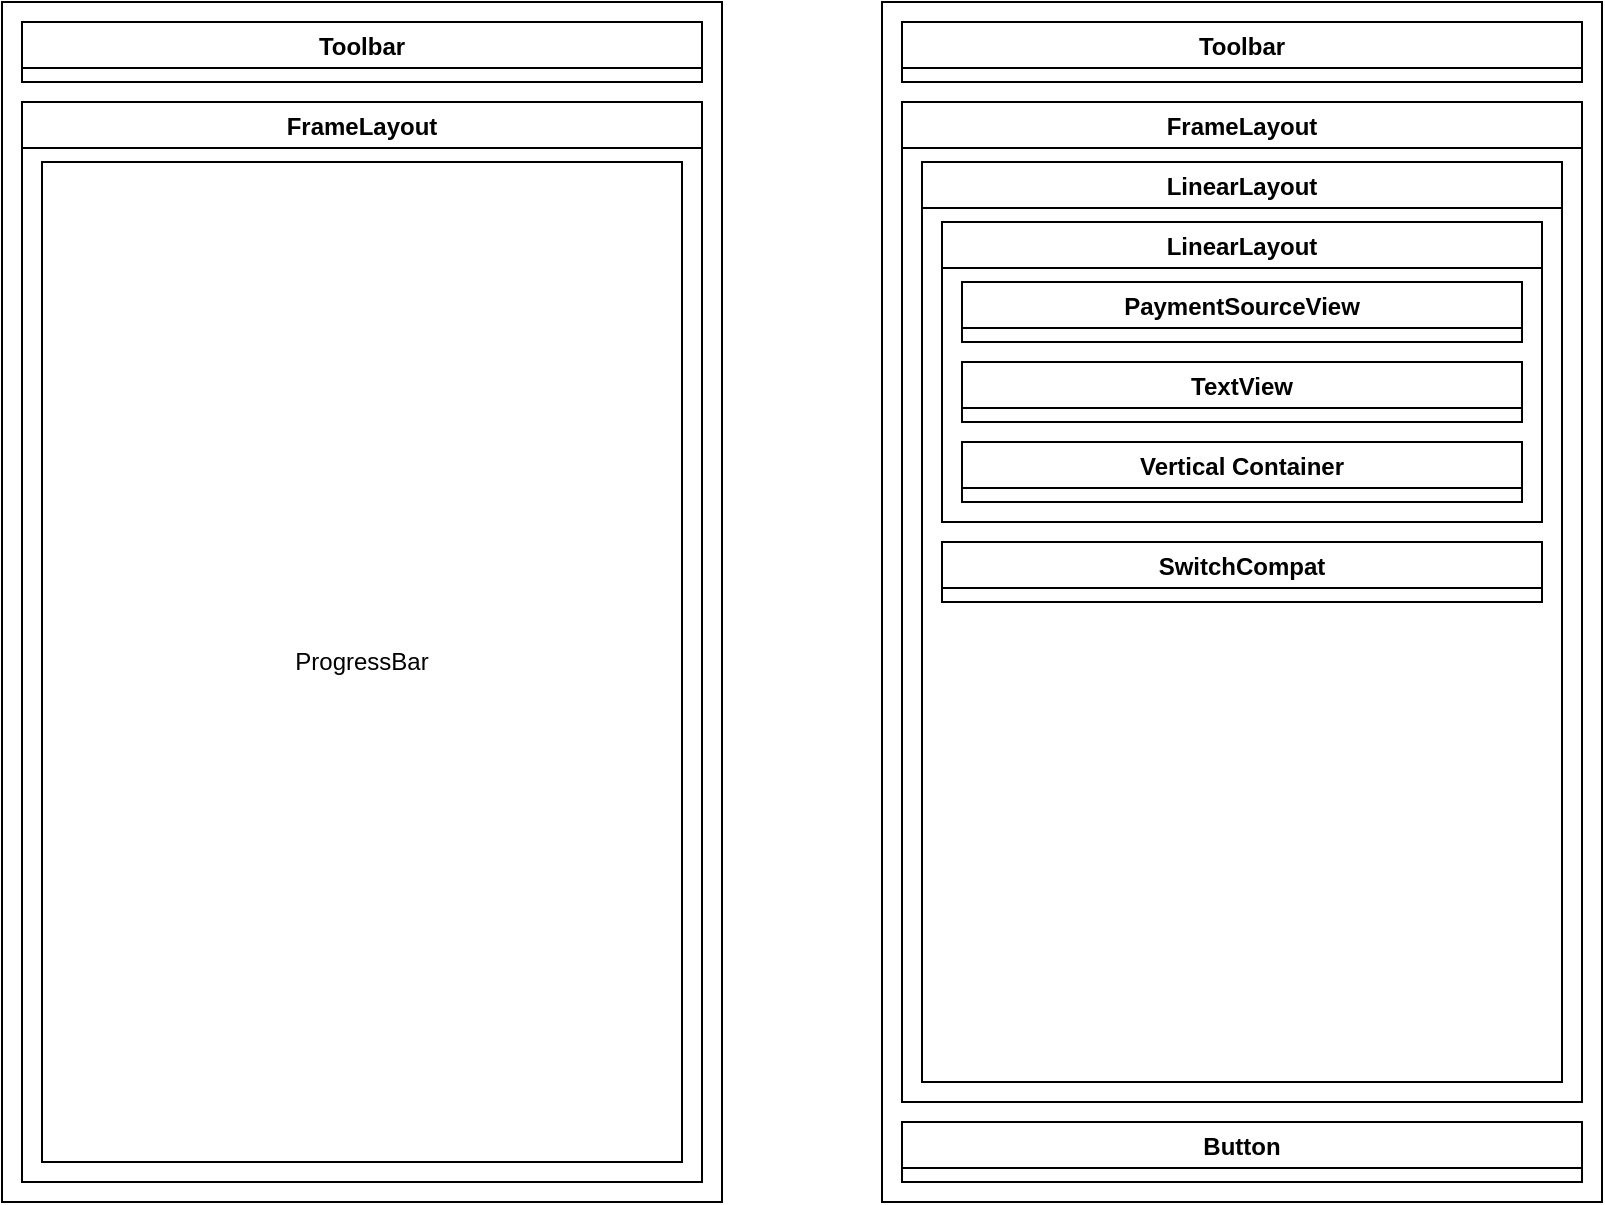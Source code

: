 <mxfile version="16.5.3" type="github">
  <diagram id="3VJANoth9T4Ozcb5BQFa" name="Page-1">
    <mxGraphModel dx="1185" dy="608" grid="1" gridSize="10" guides="1" tooltips="1" connect="1" arrows="1" fold="1" page="1" pageScale="1" pageWidth="850" pageHeight="1100" math="0" shadow="0">
      <root>
        <mxCell id="0" />
        <mxCell id="1" parent="0" />
        <mxCell id="swvmjw_4cvgUV2Ai-KdO-1" value="" style="rounded=0;whiteSpace=wrap;html=1;" vertex="1" parent="1">
          <mxGeometry x="80" y="80" width="360" height="600" as="geometry" />
        </mxCell>
        <mxCell id="swvmjw_4cvgUV2Ai-KdO-4" value="Toolbar" style="swimlane;" vertex="1" parent="1">
          <mxGeometry x="90" y="90" width="340" height="30" as="geometry" />
        </mxCell>
        <mxCell id="swvmjw_4cvgUV2Ai-KdO-5" value="FrameLayout" style="swimlane;" vertex="1" parent="1">
          <mxGeometry x="90" y="130" width="340" height="540" as="geometry" />
        </mxCell>
        <mxCell id="swvmjw_4cvgUV2Ai-KdO-6" value="ProgressBar" style="rounded=0;whiteSpace=wrap;html=1;" vertex="1" parent="swvmjw_4cvgUV2Ai-KdO-5">
          <mxGeometry x="10" y="30" width="320" height="500" as="geometry" />
        </mxCell>
        <mxCell id="swvmjw_4cvgUV2Ai-KdO-7" value="" style="rounded=0;whiteSpace=wrap;html=1;" vertex="1" parent="1">
          <mxGeometry x="520" y="80" width="360" height="600" as="geometry" />
        </mxCell>
        <mxCell id="swvmjw_4cvgUV2Ai-KdO-8" value="Toolbar" style="swimlane;" vertex="1" parent="1">
          <mxGeometry x="530" y="90" width="340" height="30" as="geometry" />
        </mxCell>
        <mxCell id="swvmjw_4cvgUV2Ai-KdO-9" value="Button" style="swimlane;" vertex="1" parent="1">
          <mxGeometry x="530" y="640" width="340" height="30" as="geometry" />
        </mxCell>
        <mxCell id="swvmjw_4cvgUV2Ai-KdO-10" value="FrameLayout" style="swimlane;" vertex="1" parent="1">
          <mxGeometry x="530" y="130" width="340" height="500" as="geometry">
            <mxRectangle x="530" y="130" width="110" height="23" as="alternateBounds" />
          </mxGeometry>
        </mxCell>
        <mxCell id="swvmjw_4cvgUV2Ai-KdO-11" value="LinearLayout" style="swimlane;" vertex="1" parent="swvmjw_4cvgUV2Ai-KdO-10">
          <mxGeometry x="10" y="30" width="320" height="460" as="geometry">
            <mxRectangle x="10" y="30" width="110" height="23" as="alternateBounds" />
          </mxGeometry>
        </mxCell>
        <mxCell id="swvmjw_4cvgUV2Ai-KdO-12" value="LinearLayout" style="swimlane;" vertex="1" parent="swvmjw_4cvgUV2Ai-KdO-11">
          <mxGeometry x="10" y="30" width="300" height="150" as="geometry">
            <mxRectangle x="10" y="30" width="110" height="23" as="alternateBounds" />
          </mxGeometry>
        </mxCell>
        <mxCell id="swvmjw_4cvgUV2Ai-KdO-13" value="PaymentSourceView" style="swimlane;" vertex="1" parent="swvmjw_4cvgUV2Ai-KdO-12">
          <mxGeometry x="10" y="30" width="280" height="30" as="geometry">
            <mxRectangle x="10" y="30" width="150" height="23" as="alternateBounds" />
          </mxGeometry>
        </mxCell>
        <mxCell id="swvmjw_4cvgUV2Ai-KdO-14" value="Vertical Container" style="swimlane;" vertex="1" parent="swvmjw_4cvgUV2Ai-KdO-12">
          <mxGeometry x="10" y="110" width="280" height="30" as="geometry" />
        </mxCell>
        <mxCell id="swvmjw_4cvgUV2Ai-KdO-16" value="SwitchCompat" style="swimlane;" vertex="1" parent="swvmjw_4cvgUV2Ai-KdO-11">
          <mxGeometry x="10" y="190" width="300" height="30" as="geometry" />
        </mxCell>
        <mxCell id="swvmjw_4cvgUV2Ai-KdO-15" value="TextView" style="swimlane;" vertex="1" parent="1">
          <mxGeometry x="560" y="260" width="280" height="30" as="geometry" />
        </mxCell>
      </root>
    </mxGraphModel>
  </diagram>
</mxfile>
